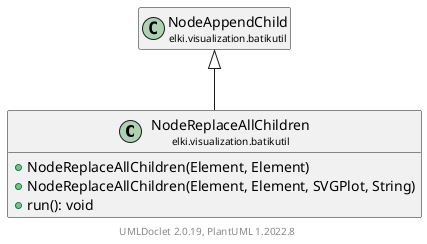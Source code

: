 @startuml
    remove .*\.(Instance|Par|Parameterizer|Factory)$
    set namespaceSeparator none
    hide empty fields
    hide empty methods

    class "<size:14>NodeReplaceAllChildren\n<size:10>elki.visualization.batikutil" as elki.visualization.batikutil.NodeReplaceAllChildren [[NodeReplaceAllChildren.html]] {
        +NodeReplaceAllChildren(Element, Element)
        +NodeReplaceAllChildren(Element, Element, SVGPlot, String)
        +run(): void
    }

    class "<size:14>NodeAppendChild\n<size:10>elki.visualization.batikutil" as elki.visualization.batikutil.NodeAppendChild [[NodeAppendChild.html]]

    elki.visualization.batikutil.NodeAppendChild <|-- elki.visualization.batikutil.NodeReplaceAllChildren

    center footer UMLDoclet 2.0.19, PlantUML 1.2022.8
@enduml
